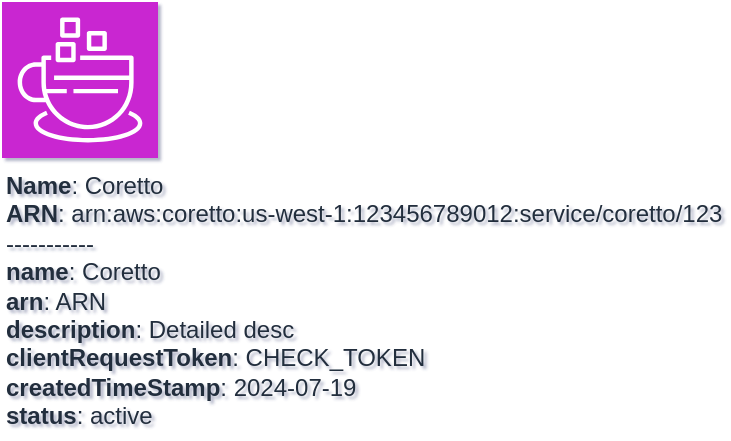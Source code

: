 <mxfile type="MultiCloud">
	<diagram id="diagram_1" name="AWS components">
		<mxGraphModel dx="1015" dy="661" grid="1" gridSize="10" guides="1" tooltips="1" connect="1" arrows="1" fold="1" page="1" pageScale="1" pageWidth="850" pageHeight="1100" math="0" shadow="1">
			<root>
				<mxCell id="0"/>
				<mxCell id="1" parent="0"/>
				<mxCell id="vertex:coretto:arn:aws:coretto:us-west-1:123456789012:service/coretto/123" value="&lt;b&gt;Name&lt;/b&gt;: Coretto&lt;BR&gt;&lt;b&gt;ARN&lt;/b&gt;: arn:aws:coretto:us-west-1:123456789012:service/coretto/123&lt;BR&gt;-----------&lt;BR&gt;&lt;b&gt;name&lt;/b&gt;: Coretto&lt;BR&gt;&lt;b&gt;arn&lt;/b&gt;: ARN&lt;BR&gt;&lt;b&gt;description&lt;/b&gt;: Detailed desc&lt;BR&gt;&lt;b&gt;clientRequestToken&lt;/b&gt;: CHECK_TOKEN&lt;BR&gt;&lt;b&gt;createdTimeStamp&lt;/b&gt;: 2024-07-19&lt;BR&gt;&lt;b&gt;status&lt;/b&gt;: active" style="sketch=0;outlineConnect=0;fontColor=#232F3E;fillColor=#C925D1;strokeColor=#ffffff;dashed=0;verticalLabelPosition=bottom;verticalAlign=top;align=left;html=1;fontSize=12;fontStyle=0;aspect=fixed;shape=mxgraph.aws4.resourceIcon;resIcon=mxgraph.aws4.corretto;" parent="1" vertex="1">
					<mxGeometry width="78" height="78" as="geometry"/>
				</mxCell>
			</root>
		</mxGraphModel>
	</diagram>
</mxfile>